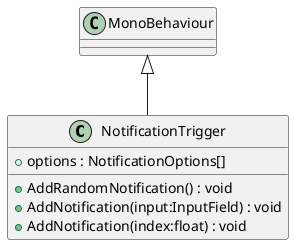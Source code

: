 @startuml
class NotificationTrigger {
    + options : NotificationOptions[]
    + AddRandomNotification() : void
    + AddNotification(input:InputField) : void
    + AddNotification(index:float) : void
}
MonoBehaviour <|-- NotificationTrigger
@enduml
